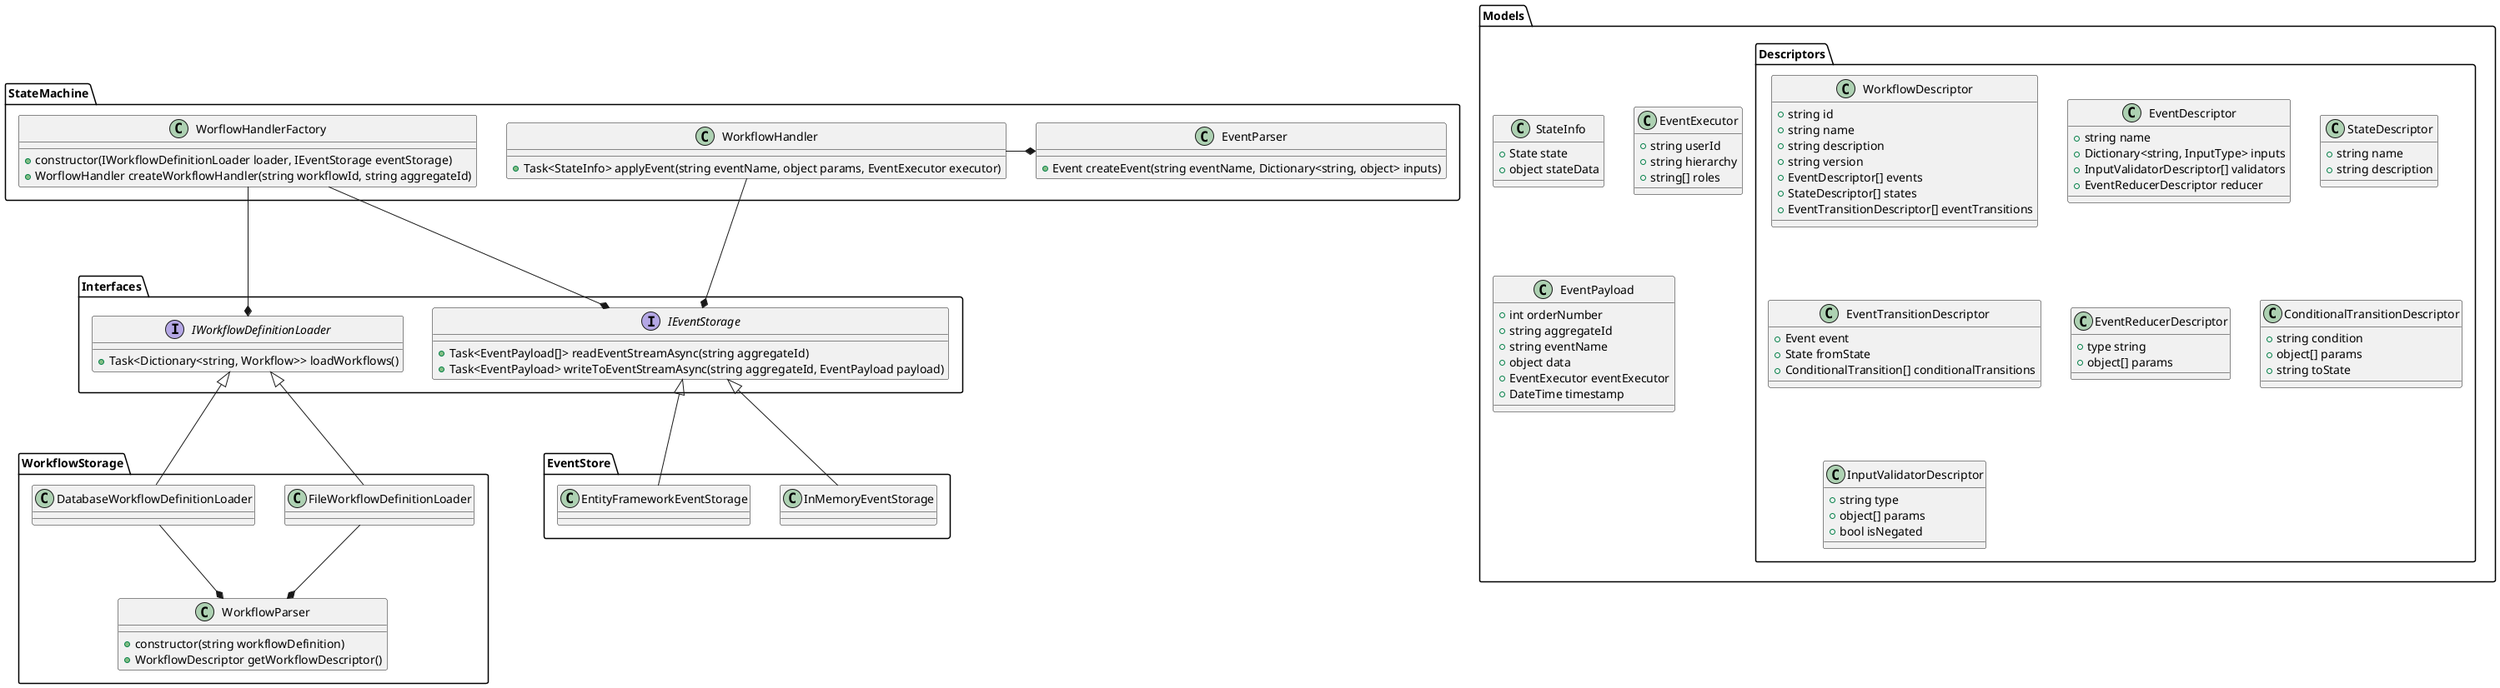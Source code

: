 @startuml

package Models {
	package Descriptors {
		class WorkflowDescriptor {
			+string id
			+string name
			+string description
			+string version
			+EventDescriptor[] events 
			+StateDescriptor[] states 
			+EventTransitionDescriptor[] eventTransitions
		}

		class EventDescriptor {
			+string name
			+Dictionary<string, InputType> inputs
			+InputValidatorDescriptor[] validators
			+EventReducerDescriptor reducer
		}

		class StateDescriptor {
			+string name
			+string description
		}

		class EventTransitionDescriptor {
			+Event event
			+State fromState
			+ConditionalTransition[] conditionalTransitions
		}

		class EventReducerDescriptor {
			+type string
			+object[] params
		}

		class ConditionalTransitionDescriptor {
			+string condition
			+object[] params
			+string toState
		}

		class InputValidatorDescriptor {
			+string type 
			+object[] params
			+bool isNegated
		}
	}

	class StateInfo {
		+State state
		+object stateData
	}

	class EventExecutor {
		+string userId
		+string hierarchy
		+string[] roles
	}

	class EventPayload {
		+int orderNumber
		+string aggregateId
		+string eventName
		+object data
		+EventExecutor eventExecutor
		+DateTime timestamp
	}
}

package Interfaces {
	interface IWorkflowDefinitionLoader {
		+Task<Dictionary<string, Workflow>> loadWorkflows()
	}

	interface IEventStorage {
		+Task<EventPayload[]> readEventStreamAsync(string aggregateId)
		+Task<EventPayload> writeToEventStreamAsync(string aggregateId, EventPayload payload)
	}
}

package StateMachine {
	class EventParser {
		+Event createEvent(string eventName, Dictionary<string, object> inputs)
	} 

	class WorkflowHandler {
		+Task<StateInfo> applyEvent(string eventName, object params, EventExecutor executor)
	}

	WorkflowHandler --* IEventStorage
	WorkflowHandler -right-* EventParser

	class WorflowHandlerFactory {
		+constructor(IWorkflowDefinitionLoader loader, IEventStorage eventStorage)
		+WorflowHandler createWorkflowHandler(string workflowId, string aggregateId)
	}

	WorflowHandlerFactory --* IEventStorage
	WorflowHandlerFactory --* IWorkflowDefinitionLoader
}

package EventStore {
	class InMemoryEventStorage {

	}

	class EntityFrameworkEventStorage {

	}

	InMemoryEventStorage -up-|> IEventStorage
	EntityFrameworkEventStorage -up-|> IEventStorage
}

package WorkflowStorage {
	class FileWorkflowDefinitionLoader {

	}

	class DatabaseWorkflowDefinitionLoader {

	}

	class WorkflowParser {
		+constructor(string workflowDefinition)
		+WorkflowDescriptor getWorkflowDescriptor()
	}

	FileWorkflowDefinitionLoader -up-|> IWorkflowDefinitionLoader
	DatabaseWorkflowDefinitionLoader -up-|> IWorkflowDefinitionLoader

	FileWorkflowDefinitionLoader -down-* WorkflowParser
	DatabaseWorkflowDefinitionLoader -down-* WorkflowParser
}


@enduml
